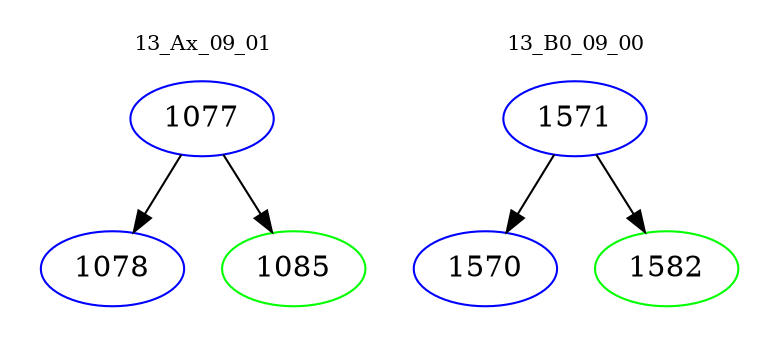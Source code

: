 digraph{
subgraph cluster_0 {
color = white
label = "13_Ax_09_01";
fontsize=10;
T0_1077 [label="1077", color="blue"]
T0_1077 -> T0_1078 [color="black"]
T0_1078 [label="1078", color="blue"]
T0_1077 -> T0_1085 [color="black"]
T0_1085 [label="1085", color="green"]
}
subgraph cluster_1 {
color = white
label = "13_B0_09_00";
fontsize=10;
T1_1571 [label="1571", color="blue"]
T1_1571 -> T1_1570 [color="black"]
T1_1570 [label="1570", color="blue"]
T1_1571 -> T1_1582 [color="black"]
T1_1582 [label="1582", color="green"]
}
}
